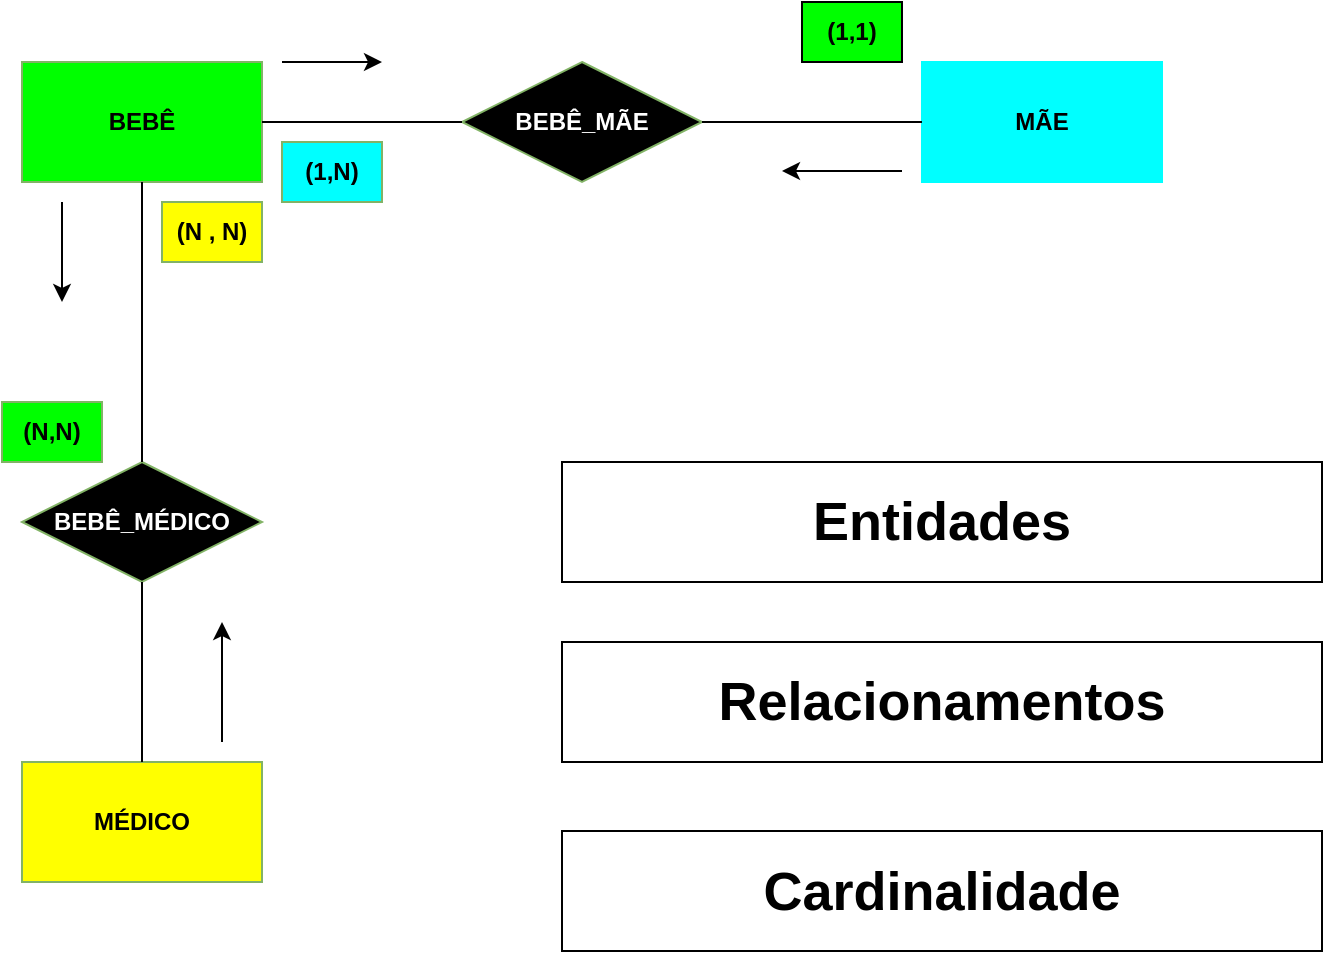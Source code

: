 <mxfile version="24.7.17">
  <diagram name="Página-1" id="UDlIcOMqEKs8r0cURi6u">
    <mxGraphModel grid="1" page="1" gridSize="10" guides="1" tooltips="1" connect="1" arrows="1" fold="1" pageScale="1" pageWidth="827" pageHeight="1169" math="0" shadow="0">
      <root>
        <mxCell id="0" />
        <mxCell id="1" parent="0" />
        <mxCell id="G6aGoi_SDcfZqB_u-QsE-4" value="&lt;font style=&quot;vertical-align: inherit;&quot;&gt;&lt;font style=&quot;vertical-align: inherit;&quot;&gt;&lt;b&gt;MÉDICO&lt;/b&gt;&lt;/font&gt;&lt;/font&gt;" style="rounded=0;whiteSpace=wrap;html=1;fillColor=#FFFF00;strokeColor=#82b366;" vertex="1" parent="1">
          <mxGeometry x="-740" y="520" width="120" height="60" as="geometry" />
        </mxCell>
        <mxCell id="G6aGoi_SDcfZqB_u-QsE-5" value="&lt;font style=&quot;vertical-align: inherit;&quot;&gt;&lt;font style=&quot;vertical-align: inherit;&quot;&gt;&lt;b&gt;BEBÊ_MÉDICO&lt;/b&gt;&lt;/font&gt;&lt;/font&gt;" style="shape=rhombus;perimeter=rhombusPerimeter;whiteSpace=wrap;html=1;align=center;fillColor=#000000;strokeColor=#82b366;fontColor=#FFFFFF;" vertex="1" parent="1">
          <mxGeometry x="-740" y="370" width="120" height="60" as="geometry" />
        </mxCell>
        <mxCell id="G6aGoi_SDcfZqB_u-QsE-6" value="&lt;font style=&quot;vertical-align: inherit;&quot;&gt;&lt;font style=&quot;vertical-align: inherit;&quot;&gt;&lt;b&gt;BEBÊ&lt;/b&gt;&lt;/font&gt;&lt;/font&gt;" style="rounded=0;whiteSpace=wrap;html=1;fillColor=#00FF00;strokeColor=#82b366;" vertex="1" parent="1">
          <mxGeometry x="-740" y="170" width="120" height="60" as="geometry" />
        </mxCell>
        <mxCell id="G6aGoi_SDcfZqB_u-QsE-7" value="&lt;font style=&quot;vertical-align: inherit;&quot;&gt;&lt;font style=&quot;vertical-align: inherit;&quot;&gt;&lt;b&gt;BEBÊ_MÃE&lt;/b&gt;&lt;/font&gt;&lt;/font&gt;" style="shape=rhombus;perimeter=rhombusPerimeter;whiteSpace=wrap;html=1;align=center;fillColor=#000000;strokeColor=#82b366;fontColor=#FFFFFF;" vertex="1" parent="1">
          <mxGeometry x="-520" y="170" width="120" height="60" as="geometry" />
        </mxCell>
        <mxCell id="G6aGoi_SDcfZqB_u-QsE-8" value="&lt;font style=&quot;vertical-align: inherit;&quot;&gt;&lt;font style=&quot;vertical-align: inherit;&quot;&gt;&lt;b&gt;MÃE&lt;/b&gt;&lt;/font&gt;&lt;/font&gt;" style="rounded=0;whiteSpace=wrap;html=1;fillColor=#00FFFF;strokeColor=#00FFFF;" vertex="1" parent="1">
          <mxGeometry x="-290" y="170" width="120" height="60" as="geometry" />
        </mxCell>
        <mxCell id="G6aGoi_SDcfZqB_u-QsE-12" value="" style="endArrow=none;html=1;rounded=0;exitX=0.5;exitY=0;exitDx=0;exitDy=0;" edge="1" parent="1" source="G6aGoi_SDcfZqB_u-QsE-4" target="G6aGoi_SDcfZqB_u-QsE-5">
          <mxGeometry width="50" height="50" relative="1" as="geometry">
            <mxPoint x="-710" y="510" as="sourcePoint" />
            <mxPoint x="-660" y="460" as="targetPoint" />
          </mxGeometry>
        </mxCell>
        <mxCell id="G6aGoi_SDcfZqB_u-QsE-13" value="" style="endArrow=none;html=1;rounded=0;exitX=0.5;exitY=0;exitDx=0;exitDy=0;" edge="1" parent="1" source="G6aGoi_SDcfZqB_u-QsE-5" target="G6aGoi_SDcfZqB_u-QsE-6">
          <mxGeometry width="50" height="50" relative="1" as="geometry">
            <mxPoint x="-710" y="340" as="sourcePoint" />
            <mxPoint x="-660" y="290" as="targetPoint" />
          </mxGeometry>
        </mxCell>
        <mxCell id="G6aGoi_SDcfZqB_u-QsE-14" value="" style="endArrow=none;html=1;rounded=0;entryX=0;entryY=0.5;entryDx=0;entryDy=0;" edge="1" parent="1" source="G6aGoi_SDcfZqB_u-QsE-6" target="G6aGoi_SDcfZqB_u-QsE-7">
          <mxGeometry width="50" height="50" relative="1" as="geometry">
            <mxPoint x="-590" y="230" as="sourcePoint" />
            <mxPoint x="-540" y="180" as="targetPoint" />
          </mxGeometry>
        </mxCell>
        <mxCell id="G6aGoi_SDcfZqB_u-QsE-15" value="" style="endArrow=none;html=1;rounded=0;" edge="1" parent="1" source="G6aGoi_SDcfZqB_u-QsE-7" target="G6aGoi_SDcfZqB_u-QsE-8">
          <mxGeometry width="50" height="50" relative="1" as="geometry">
            <mxPoint x="-380" y="230" as="sourcePoint" />
            <mxPoint x="-330" y="180" as="targetPoint" />
          </mxGeometry>
        </mxCell>
        <mxCell id="G6aGoi_SDcfZqB_u-QsE-16" value="&lt;b&gt;(N,N)&lt;/b&gt;" style="rounded=0;whiteSpace=wrap;html=1;fillColor=#00FF00;strokeColor=#82b366;" vertex="1" parent="1">
          <mxGeometry x="-750" y="340" width="50" height="30" as="geometry" />
        </mxCell>
        <mxCell id="G6aGoi_SDcfZqB_u-QsE-17" value="&lt;b&gt;(1,N)&lt;/b&gt;" style="rounded=0;whiteSpace=wrap;html=1;fillColor=#00FFFF;strokeColor=#82b366;" vertex="1" parent="1">
          <mxGeometry x="-610" y="210" width="50" height="30" as="geometry" />
        </mxCell>
        <mxCell id="G6aGoi_SDcfZqB_u-QsE-18" value="&lt;b&gt;(N , N)&lt;/b&gt;" style="rounded=0;whiteSpace=wrap;html=1;direction=south;fillColor=#FFFF00;strokeColor=#82b366;" vertex="1" parent="1">
          <mxGeometry x="-670" y="240" width="50" height="30" as="geometry" />
        </mxCell>
        <mxCell id="G6aGoi_SDcfZqB_u-QsE-21" value="&lt;b&gt;(1,1)&lt;/b&gt;" style="rounded=0;whiteSpace=wrap;html=1;fillColor=#00FF00;" vertex="1" parent="1">
          <mxGeometry x="-350" y="140" width="50" height="30" as="geometry" />
        </mxCell>
        <mxCell id="G6aGoi_SDcfZqB_u-QsE-23" value="" style="endArrow=classic;html=1;rounded=0;" edge="1" parent="1">
          <mxGeometry width="50" height="50" relative="1" as="geometry">
            <mxPoint x="-610" y="170" as="sourcePoint" />
            <mxPoint x="-560" y="170" as="targetPoint" />
          </mxGeometry>
        </mxCell>
        <mxCell id="G6aGoi_SDcfZqB_u-QsE-24" value="" style="endArrow=classic;html=1;rounded=0;" edge="1" parent="1">
          <mxGeometry width="50" height="50" relative="1" as="geometry">
            <mxPoint x="-300" y="224.5" as="sourcePoint" />
            <mxPoint x="-360" y="224.5" as="targetPoint" />
            <Array as="points">
              <mxPoint x="-320" y="224.5" />
            </Array>
          </mxGeometry>
        </mxCell>
        <mxCell id="G6aGoi_SDcfZqB_u-QsE-25" value="" style="endArrow=classic;html=1;rounded=0;" edge="1" parent="1">
          <mxGeometry width="50" height="50" relative="1" as="geometry">
            <mxPoint x="-720" y="240" as="sourcePoint" />
            <mxPoint x="-720" y="290" as="targetPoint" />
          </mxGeometry>
        </mxCell>
        <mxCell id="G6aGoi_SDcfZqB_u-QsE-26" value="" style="endArrow=classic;html=1;rounded=0;" edge="1" parent="1">
          <mxGeometry width="50" height="50" relative="1" as="geometry">
            <mxPoint x="-640" y="510" as="sourcePoint" />
            <mxPoint x="-640" y="450" as="targetPoint" />
          </mxGeometry>
        </mxCell>
        <mxCell id="G6aGoi_SDcfZqB_u-QsE-27" value="&lt;b style=&quot;font-size: 27px;&quot;&gt;Entidades&lt;/b&gt;" style="rounded=0;whiteSpace=wrap;html=1;" vertex="1" parent="1">
          <mxGeometry x="-470" y="370" width="380" height="60" as="geometry" />
        </mxCell>
        <mxCell id="G6aGoi_SDcfZqB_u-QsE-28" value="&lt;b&gt;&lt;font style=&quot;font-size: 27px;&quot;&gt;Relacionamentos&lt;/font&gt;&lt;/b&gt;" style="rounded=0;whiteSpace=wrap;html=1;" vertex="1" parent="1">
          <mxGeometry x="-470" y="460" width="380" height="60" as="geometry" />
        </mxCell>
        <mxCell id="G6aGoi_SDcfZqB_u-QsE-29" value="&lt;b&gt;&lt;font style=&quot;font-size: 27px;&quot;&gt;Cardinalidade&lt;/font&gt;&lt;/b&gt;" style="rounded=0;whiteSpace=wrap;html=1;" vertex="1" parent="1">
          <mxGeometry x="-470" y="554.5" width="380" height="60" as="geometry" />
        </mxCell>
      </root>
    </mxGraphModel>
  </diagram>
</mxfile>
